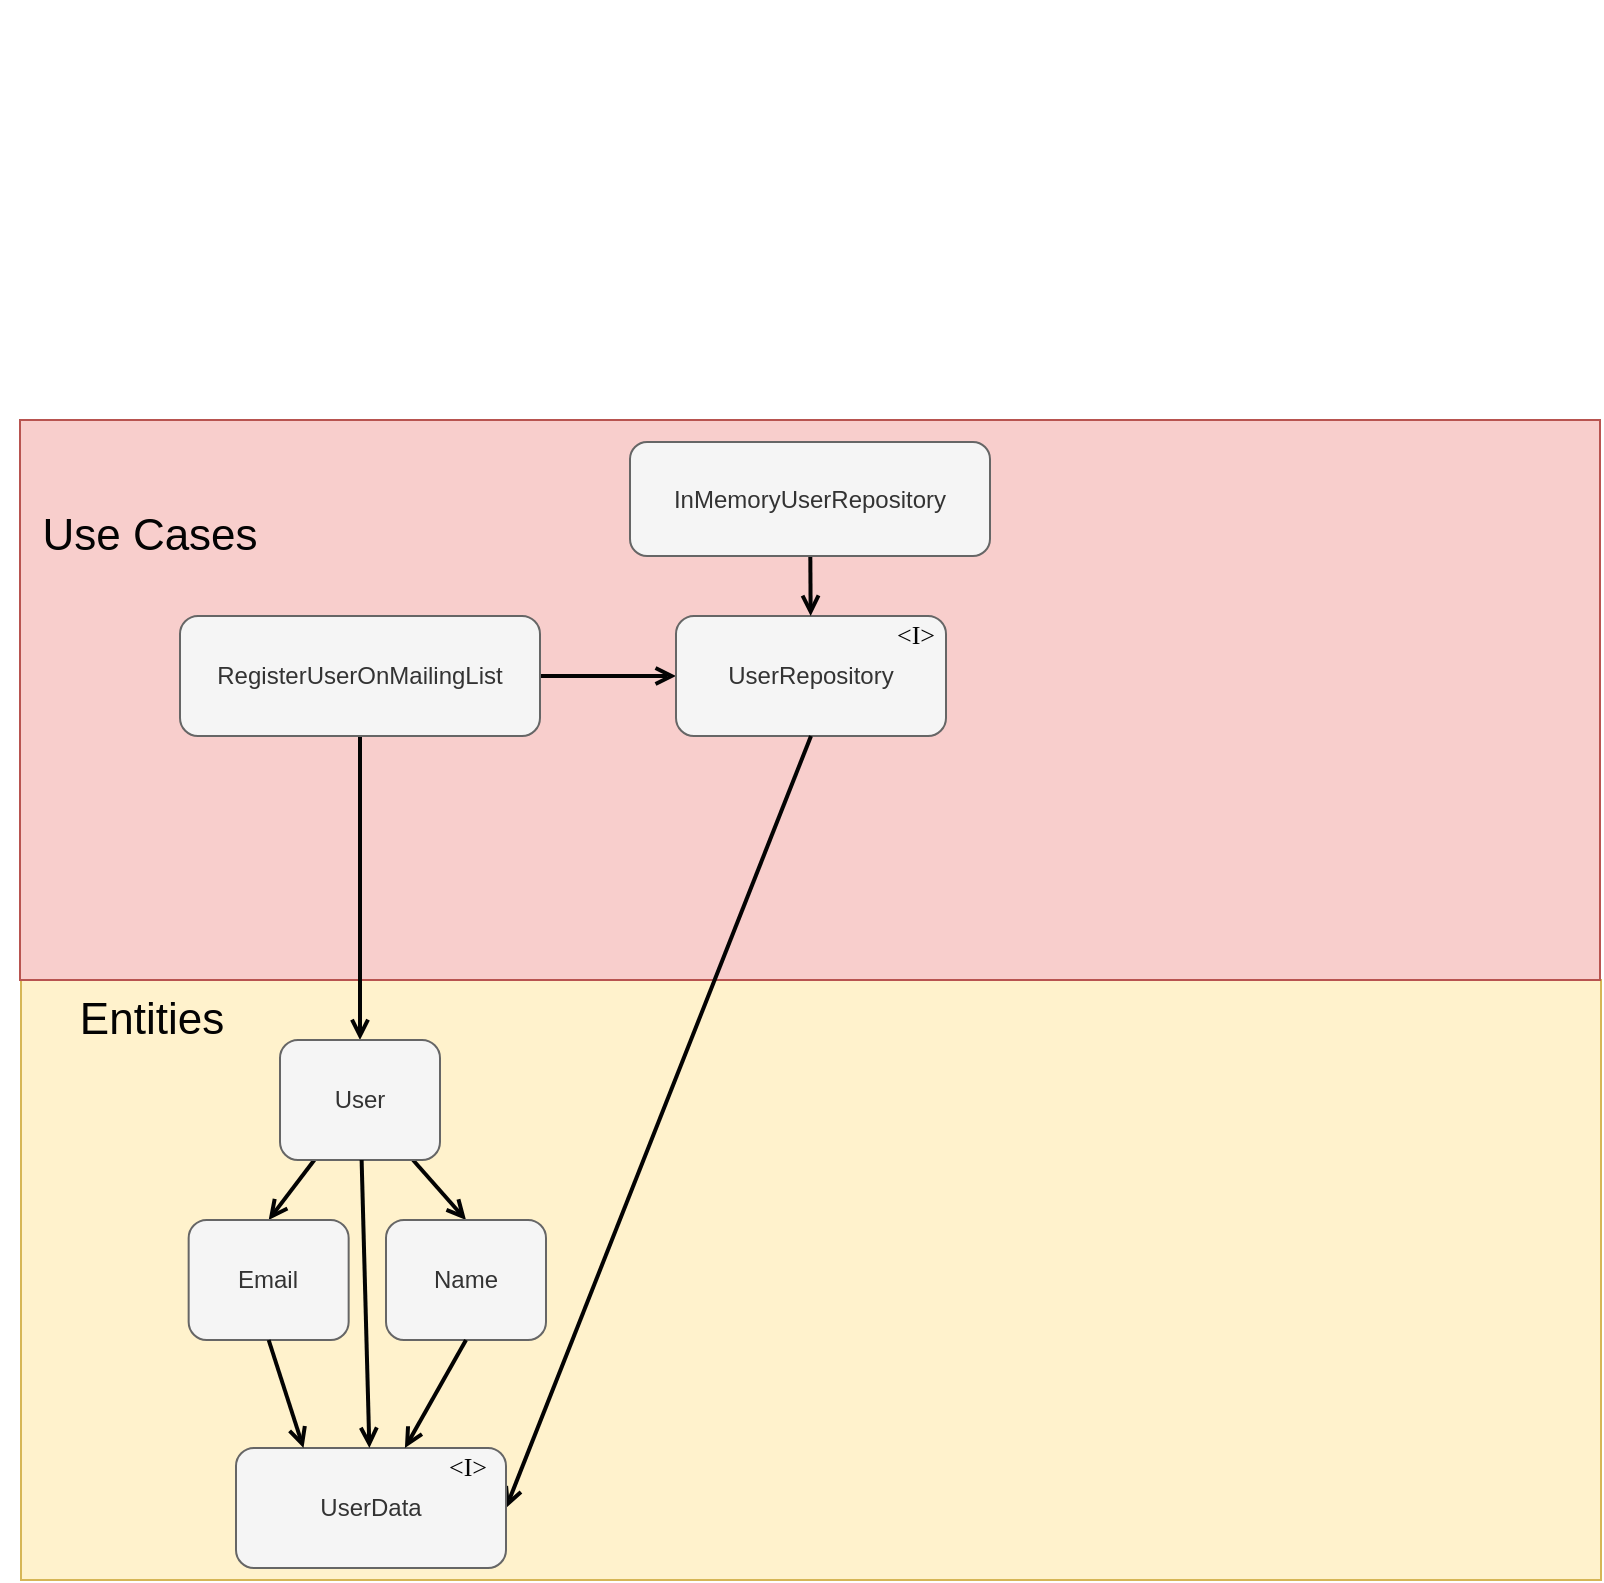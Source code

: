 <mxfile>
    <diagram id="5AwTB88mY7CUjfF6US13" name="Página-1">
        <mxGraphModel dx="985" dy="516" grid="1" gridSize="10" guides="1" tooltips="1" connect="1" arrows="1" fold="1" page="1" pageScale="1" pageWidth="827" pageHeight="1169" math="0" shadow="0">
            <root>
                <mxCell id="0"/>
                <mxCell id="1" parent="0"/>
                <mxCell id="20" value="" style="rounded=0;whiteSpace=wrap;html=1;fillColor=#fff2cc;strokeColor=#d6b656;" parent="1" vertex="1">
                    <mxGeometry x="20.5" y="500" width="790" height="300" as="geometry"/>
                </mxCell>
                <mxCell id="4" value="" style="rounded=0;whiteSpace=wrap;html=1;fillColor=#f8cecc;strokeColor=#b85450;" parent="1" vertex="1">
                    <mxGeometry x="20" y="220" width="790" height="280" as="geometry"/>
                </mxCell>
                <mxCell id="12" value="" style="edgeStyle=none;html=1;fontFamily=Times New Roman;fontSize=13;fontColor=#030303;strokeWidth=2;endArrow=open;endFill=0;strokeColor=#030303;" parent="1" source="2" target="7" edge="1">
                    <mxGeometry relative="1" as="geometry"/>
                </mxCell>
                <mxCell id="30" style="edgeStyle=none;html=1;entryX=0.5;entryY=0;entryDx=0;entryDy=0;fontFamily=Times New Roman;fontSize=13;fontColor=#030303;endArrow=open;endFill=0;strokeColor=#030303;strokeWidth=2;" parent="1" source="2" target="22" edge="1">
                    <mxGeometry relative="1" as="geometry"/>
                </mxCell>
                <mxCell id="2" value="RegisterUserOnMailingList" style="rounded=1;whiteSpace=wrap;html=1;fillColor=#f5f5f5;strokeColor=#666666;fontColor=#333333;" parent="1" vertex="1">
                    <mxGeometry x="100" y="318" width="180" height="60" as="geometry"/>
                </mxCell>
                <mxCell id="5" value="Use Cases" style="text;html=1;strokeColor=none;fillColor=none;align=center;verticalAlign=middle;whiteSpace=wrap;rounded=0;fontColor=#030303;fontSize=22;" parent="1" vertex="1">
                    <mxGeometry x="30" y="268" width="110" height="20" as="geometry"/>
                </mxCell>
                <mxCell id="6" value="" style="shape=image;verticalLabelPosition=bottom;labelBackgroundColor=#ffffff;verticalAlign=top;aspect=fixed;imageAspect=0;image=https://miro.medium.com/max/800/1*0R0r00uF1RyRFxkxo3HVDg.png;" parent="1" vertex="1">
                    <mxGeometry x="10" y="10" width="308.66" height="222" as="geometry"/>
                </mxCell>
                <mxCell id="15" value="" style="group" parent="1" vertex="1" connectable="0">
                    <mxGeometry x="348" y="318" width="135" height="60" as="geometry"/>
                </mxCell>
                <mxCell id="7" value="UserRepository" style="rounded=1;whiteSpace=wrap;html=1;fillColor=#f5f5f5;strokeColor=#666666;fontColor=#333333;" parent="15" vertex="1">
                    <mxGeometry width="135" height="60" as="geometry"/>
                </mxCell>
                <mxCell id="9" value="&amp;lt;I&amp;gt;" style="text;html=1;strokeColor=none;fillColor=none;align=center;verticalAlign=middle;whiteSpace=wrap;rounded=0;fontSize=13;fontColor=#030303;fontFamily=Times New Roman;" parent="15" vertex="1">
                    <mxGeometry x="105" y="3" width="30" height="12" as="geometry"/>
                </mxCell>
                <mxCell id="19" style="edgeStyle=none;html=1;fontFamily=Times New Roman;fontSize=13;fontColor=#030303;endArrow=open;endFill=0;strokeColor=#030303;strokeWidth=2;" parent="1" source="18" target="7" edge="1">
                    <mxGeometry relative="1" as="geometry"/>
                </mxCell>
                <mxCell id="18" value="InMemoryUserRepository" style="rounded=1;whiteSpace=wrap;html=1;fillColor=#f5f5f5;strokeColor=#666666;fontColor=#333333;" parent="1" vertex="1">
                    <mxGeometry x="325" y="231" width="180" height="57" as="geometry"/>
                </mxCell>
                <mxCell id="21" value="Entities" style="text;html=1;strokeColor=none;fillColor=none;align=center;verticalAlign=middle;whiteSpace=wrap;rounded=0;fontColor=#030303;fontSize=22;" parent="1" vertex="1">
                    <mxGeometry x="30.5" y="510" width="110" height="20" as="geometry"/>
                </mxCell>
                <mxCell id="28" value="" style="edgeStyle=none;html=1;fontFamily=Times New Roman;fontSize=13;fontColor=#030303;endArrow=open;endFill=0;strokeColor=#030303;strokeWidth=2;entryX=0.5;entryY=0;entryDx=0;entryDy=0;" parent="1" source="22" target="24" edge="1">
                    <mxGeometry relative="1" as="geometry"/>
                </mxCell>
                <mxCell id="29" style="edgeStyle=none;html=1;entryX=0.5;entryY=0;entryDx=0;entryDy=0;fontFamily=Times New Roman;fontSize=13;fontColor=#030303;endArrow=open;endFill=0;strokeColor=#030303;strokeWidth=2;" parent="1" source="22" target="23" edge="1">
                    <mxGeometry relative="1" as="geometry"/>
                </mxCell>
                <mxCell id="22" value="User" style="rounded=1;whiteSpace=wrap;html=1;fillColor=#f5f5f5;strokeColor=#666666;fontColor=#333333;" parent="1" vertex="1">
                    <mxGeometry x="150" y="530" width="80" height="60" as="geometry"/>
                </mxCell>
                <mxCell id="23" value="Email" style="rounded=1;whiteSpace=wrap;html=1;fillColor=#f5f5f5;strokeColor=#666666;fontColor=#333333;" parent="1" vertex="1">
                    <mxGeometry x="104.33" y="620" width="80" height="60" as="geometry"/>
                </mxCell>
                <mxCell id="24" value="Name" style="rounded=1;whiteSpace=wrap;html=1;fillColor=#f5f5f5;strokeColor=#666666;fontColor=#333333;" parent="1" vertex="1">
                    <mxGeometry x="203" y="620" width="80" height="60" as="geometry"/>
                </mxCell>
                <mxCell id="37" value="" style="edgeStyle=none;html=1;fontFamily=Times New Roman;fontSize=13;fontColor=#030303;strokeWidth=2;endArrow=open;endFill=0;strokeColor=#030303;entryX=1;entryY=0.5;entryDx=0;entryDy=0;exitX=0.5;exitY=1;exitDx=0;exitDy=0;" edge="1" parent="1" source="7" target="41">
                    <mxGeometry relative="1" as="geometry">
                        <mxPoint x="306" y="358" as="sourcePoint"/>
                        <mxPoint x="450" y="700" as="targetPoint"/>
                    </mxGeometry>
                </mxCell>
                <mxCell id="40" value="" style="group" vertex="1" connectable="0" parent="1">
                    <mxGeometry x="128" y="700" width="135" height="94" as="geometry"/>
                </mxCell>
                <mxCell id="45" value="" style="group" vertex="1" connectable="0" parent="40">
                    <mxGeometry y="34" width="135" height="60" as="geometry"/>
                </mxCell>
                <mxCell id="41" value="UserData" style="rounded=1;whiteSpace=wrap;html=1;fillColor=#f5f5f5;strokeColor=#666666;fontColor=#333333;" vertex="1" parent="45">
                    <mxGeometry width="135" height="60" as="geometry"/>
                </mxCell>
                <mxCell id="42" value="&amp;lt;I&amp;gt;" style="text;html=1;strokeColor=none;fillColor=none;align=center;verticalAlign=middle;whiteSpace=wrap;rounded=0;fontSize=13;fontColor=#030303;fontFamily=Times New Roman;" vertex="1" parent="45">
                    <mxGeometry x="101" y="3" width="30" height="12" as="geometry"/>
                </mxCell>
                <mxCell id="43" style="edgeStyle=none;html=1;fontFamily=Times New Roman;fontSize=13;fontColor=#030303;endArrow=open;endFill=0;strokeColor=#030303;strokeWidth=2;" edge="1" parent="1" source="22" target="41">
                    <mxGeometry relative="1" as="geometry">
                        <mxPoint x="200" y="630" as="sourcePoint"/>
                        <mxPoint x="200" y="670" as="targetPoint"/>
                    </mxGeometry>
                </mxCell>
                <mxCell id="44" value="" style="edgeStyle=none;html=1;fontFamily=Times New Roman;fontSize=13;fontColor=#030303;endArrow=open;endFill=0;strokeColor=#030303;strokeWidth=2;exitX=0.5;exitY=1;exitDx=0;exitDy=0;" edge="1" parent="1" source="24" target="41">
                    <mxGeometry relative="1" as="geometry">
                        <mxPoint x="235" y="600" as="sourcePoint"/>
                        <mxPoint x="190" y="740" as="targetPoint"/>
                    </mxGeometry>
                </mxCell>
                <mxCell id="46" value="" style="edgeStyle=none;html=1;fontFamily=Times New Roman;fontSize=13;fontColor=#030303;endArrow=open;endFill=0;strokeColor=#030303;strokeWidth=2;exitX=0.5;exitY=1;exitDx=0;exitDy=0;entryX=0.25;entryY=0;entryDx=0;entryDy=0;" edge="1" parent="1" source="23" target="41">
                    <mxGeometry relative="1" as="geometry">
                        <mxPoint x="270" y="690" as="sourcePoint"/>
                        <mxPoint x="227.893" y="744" as="targetPoint"/>
                    </mxGeometry>
                </mxCell>
            </root>
        </mxGraphModel>
    </diagram>
</mxfile>